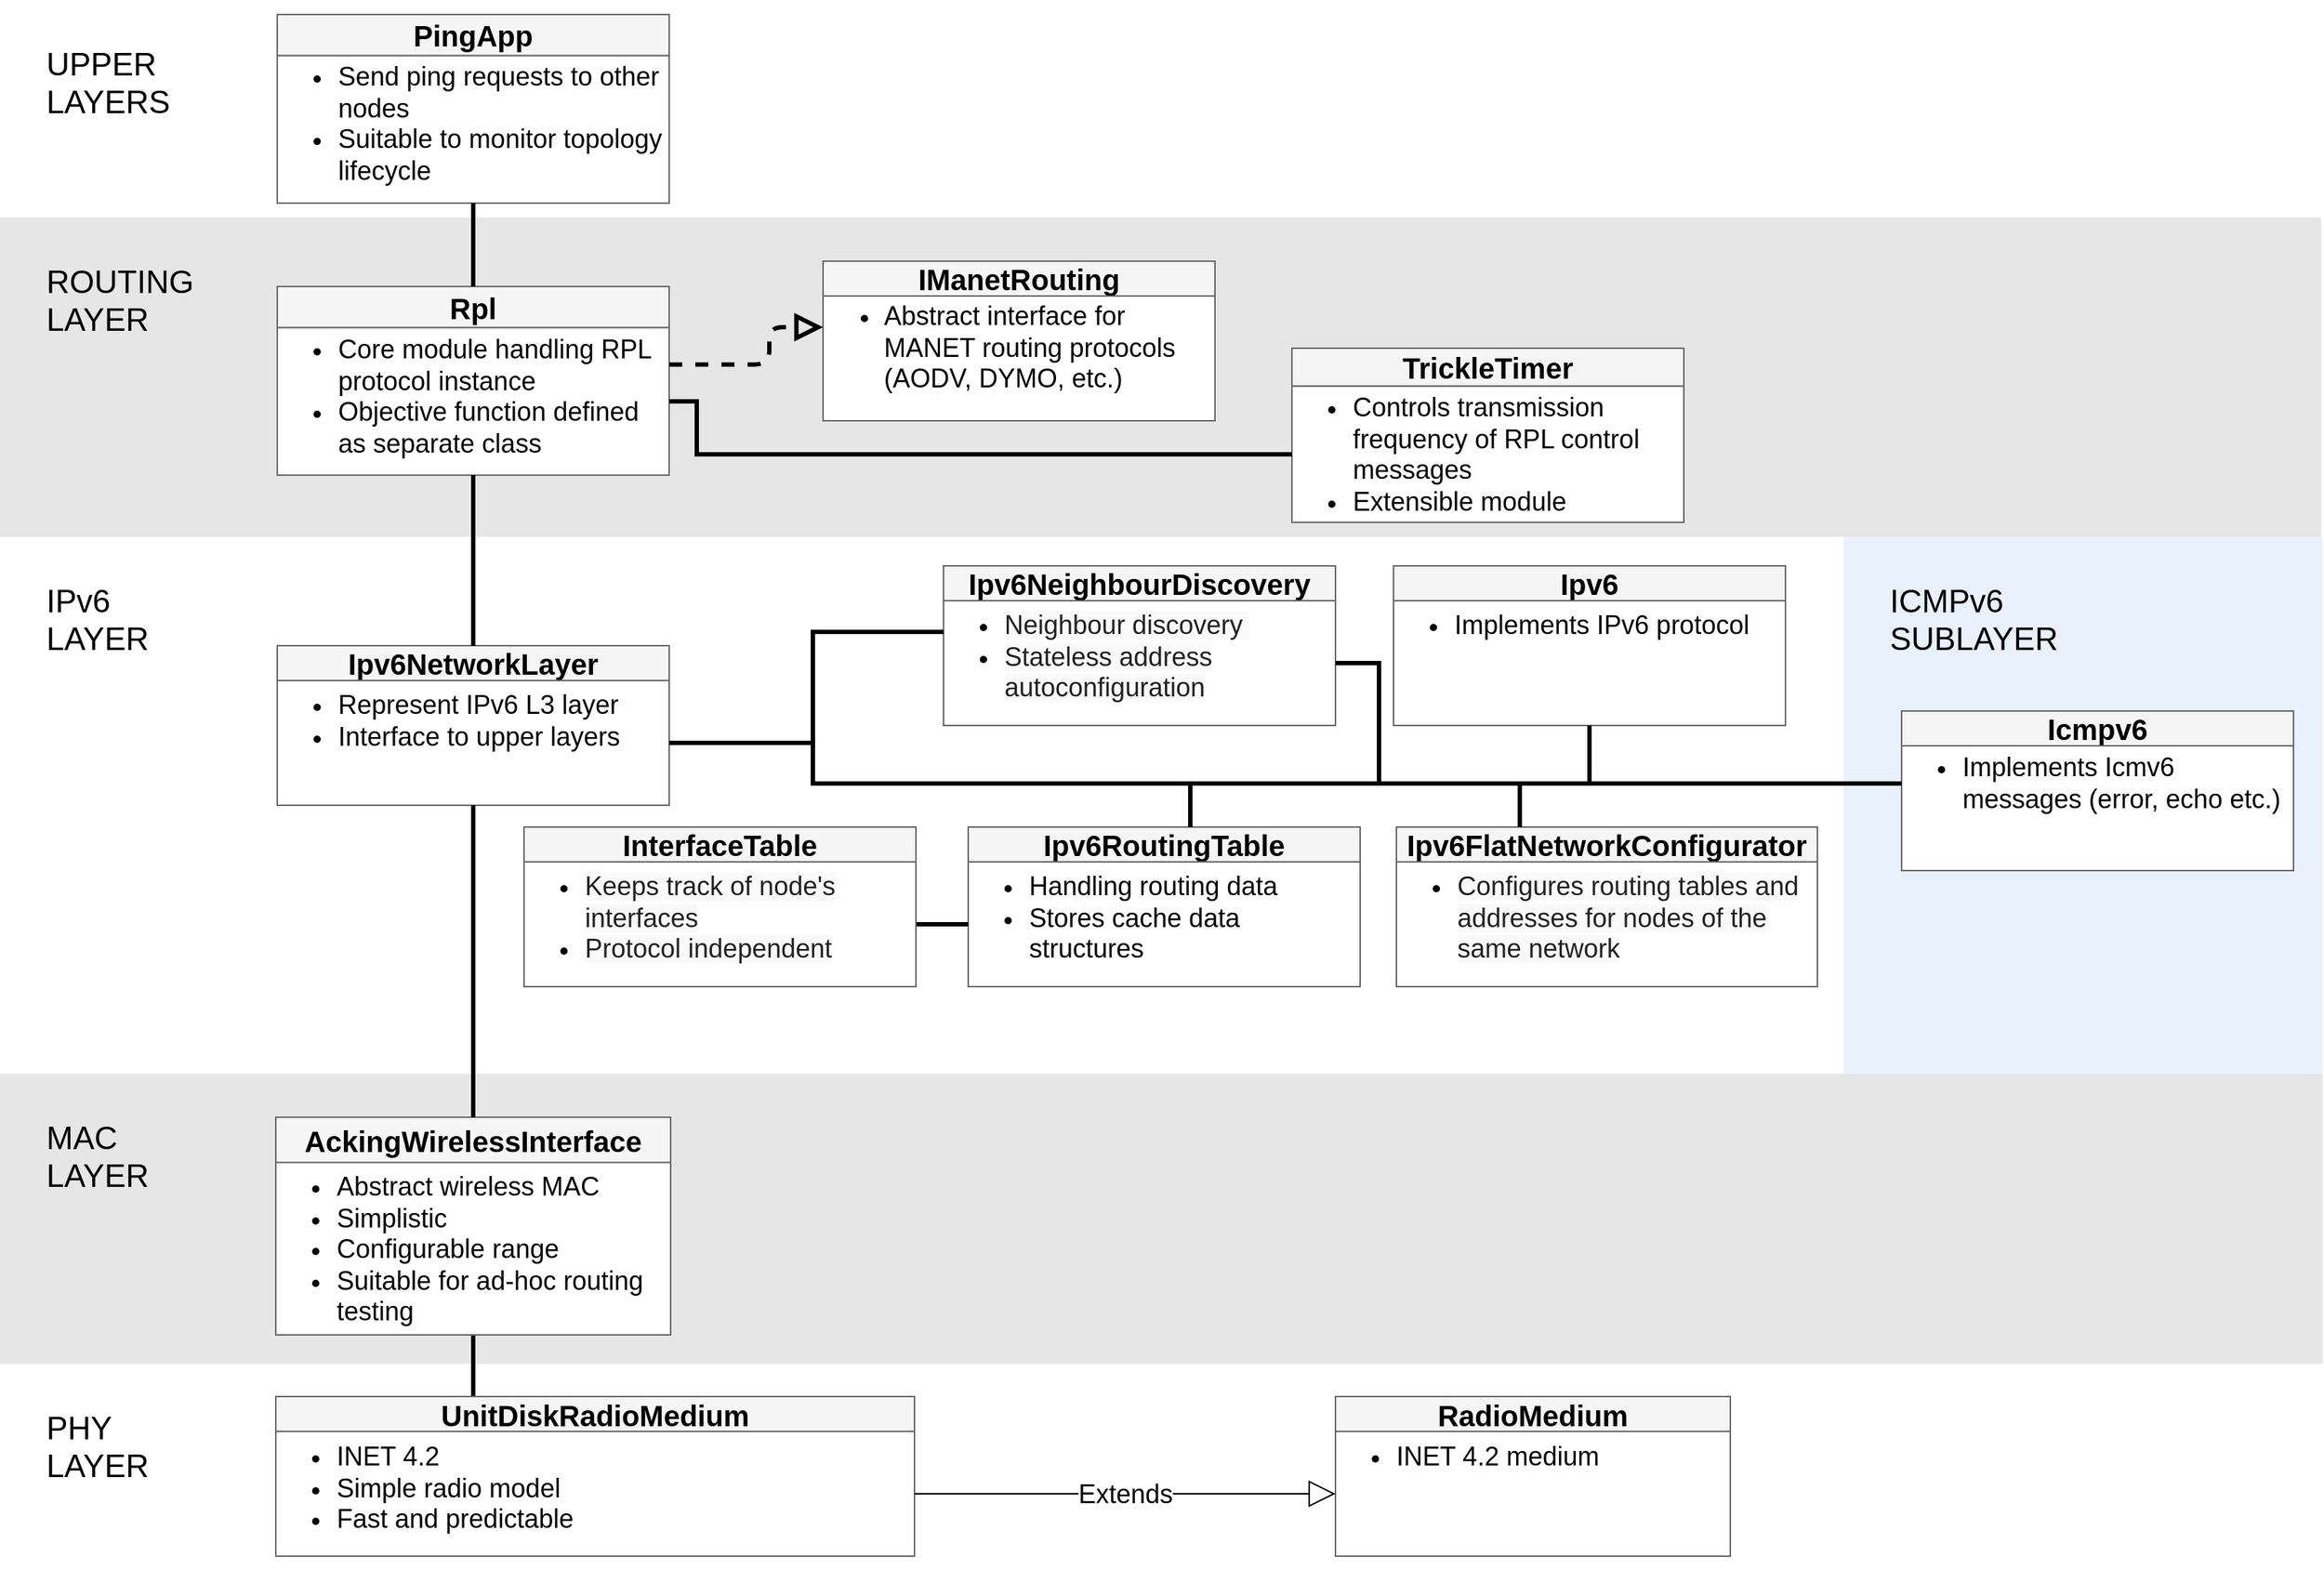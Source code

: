 <mxfile version="13.0.1" type="device"><diagram name="Page-1" id="90a13364-a465-7bf4-72fc-28e22215d7a0"><mxGraphModel dx="946" dy="1804" grid="1" gridSize="10" guides="1" tooltips="1" connect="1" arrows="1" fold="1" page="1" pageScale="1.5" pageWidth="1169" pageHeight="826" background="#ffffff" math="0" shadow="0"><root><mxCell id="0" style=";html=1;"/><mxCell id="1" style=";html=1;" parent="0"/><mxCell id="OLadPrqPhQXxhve6s7pa-9" value="&lt;font style=&quot;font-size: 22px&quot;&gt;PHY&lt;br&gt;LAYER&lt;br&gt;&lt;/font&gt;" style="rounded=0;whiteSpace=wrap;html=1;shadow=0;fillColor=#FFFFFF;fontSize=15;strokeColor=none;verticalAlign=top;align=left;spacingLeft=30;spacingTop=25;" parent="1" vertex="1"><mxGeometry x="40" y="-180" width="1600" height="150" as="geometry"/></mxCell><mxCell id="OLadPrqPhQXxhve6s7pa-7" value="MAC&lt;br&gt;LAYER" style="rounded=0;whiteSpace=wrap;html=1;shadow=0;fillColor=#E6E6E6;fontSize=22;strokeColor=none;verticalAlign=top;align=left;spacingLeft=30;spacingTop=25;" parent="1" vertex="1"><mxGeometry x="40" y="-380" width="1600" height="200" as="geometry"/></mxCell><mxCell id="OLadPrqPhQXxhve6s7pa-6" value="IPv6&lt;br&gt;LAYER" style="rounded=0;whiteSpace=wrap;html=1;shadow=0;fillColor=#FFFFFF;fontSize=22;strokeColor=none;verticalAlign=top;align=left;spacingLeft=30;spacingTop=25;" parent="1" vertex="1"><mxGeometry x="40" y="-750" width="1600" height="370" as="geometry"/></mxCell><mxCell id="OLadPrqPhQXxhve6s7pa-99" value="" style="group;shadow=0;" parent="1" vertex="1" connectable="0"><mxGeometry x="960" y="-157.5" width="272" height="110" as="geometry"/></mxCell><mxCell id="OLadPrqPhQXxhve6s7pa-100" value="RadioMedium" style="whiteSpace=wrap;html=1;shadow=0;fontSize=20;fillColor=#f5f5f5;strokeColor=#666666;fontStyle=1" parent="OLadPrqPhQXxhve6s7pa-99" vertex="1"><mxGeometry width="272" height="24" as="geometry"/></mxCell><mxCell id="OLadPrqPhQXxhve6s7pa-101" value="&lt;ul style=&quot;font-size: 18px;&quot;&gt;&lt;li style=&quot;font-size: 18px;&quot;&gt;INET 4.2 medium&lt;/li&gt;&lt;/ul&gt;" style="whiteSpace=wrap;html=1;shadow=0;fontSize=18;fillColor=#FFFFFF;strokeColor=#666666;align=left;verticalAlign=top;spacingTop=-18;" parent="OLadPrqPhQXxhve6s7pa-99" vertex="1"><mxGeometry y="24" width="272" height="86" as="geometry"/></mxCell><mxCell id="OLadPrqPhQXxhve6s7pa-119" style="edgeStyle=elbowEdgeStyle;rounded=0;html=1;startArrow=none;startFill=0;jettySize=auto;orthogonalLoop=1;fontSize=18;fillColor=#ffe6cc;strokeColor=#000000;strokeWidth=3;endArrow=none;endFill=0;entryX=0.25;entryY=0;entryDx=0;entryDy=0;exitX=0.5;exitY=1;exitDx=0;exitDy=0;" parent="1" source="OLadPrqPhQXxhve6s7pa-5" target="OLadPrqPhQXxhve6s7pa-13" edge="1"><mxGeometry relative="1" as="geometry"><mxPoint x="454.176" y="-204.559" as="sourcePoint"/><mxPoint x="669.471" y="-106.912" as="targetPoint"/><Array as="points"><mxPoint x="367" y="-114.5"/><mxPoint x="610" y="-125.5"/><mxPoint x="590" y="-214.5"/><mxPoint x="544" y="-219.5"/><mxPoint x="574" y="-209.5"/></Array></mxGeometry></mxCell><mxCell id="OLadPrqPhQXxhve6s7pa-35" value="" style="group" parent="1" vertex="1" connectable="0"><mxGeometry x="231" y="-675" width="270" height="110" as="geometry"/></mxCell><mxCell id="OLadPrqPhQXxhve6s7pa-36" value="Ipv6NetworkLayer" style="whiteSpace=wrap;html=1;shadow=0;fontSize=20;fillColor=#f5f5f5;strokeColor=#666666;fontStyle=1" parent="OLadPrqPhQXxhve6s7pa-35" vertex="1"><mxGeometry width="270" height="24" as="geometry"/></mxCell><mxCell id="OLadPrqPhQXxhve6s7pa-37" value="&lt;ul style=&quot;font-size: 18px;&quot;&gt;&lt;li style=&quot;font-size: 18px;&quot;&gt;Represent IPv6 L3 layer&lt;/li&gt;&lt;li style=&quot;font-size: 18px;&quot;&gt;Interface to upper layers&lt;/li&gt;&lt;/ul&gt;" style="whiteSpace=wrap;html=1;shadow=0;fontSize=18;fillColor=#FFFFFF;strokeColor=#666666;align=left;verticalAlign=top;spacingTop=-18;" parent="OLadPrqPhQXxhve6s7pa-35" vertex="1"><mxGeometry y="24" width="270" height="86" as="geometry"/></mxCell><mxCell id="OLadPrqPhQXxhve6s7pa-32" value="" style="group" parent="1" vertex="1" connectable="0"><mxGeometry x="690" y="-730" width="270" height="110" as="geometry"/></mxCell><mxCell id="OLadPrqPhQXxhve6s7pa-33" value="Ipv6NeighbourDiscovery" style="whiteSpace=wrap;html=1;shadow=0;fontSize=20;fillColor=#f5f5f5;strokeColor=#666666;fontStyle=1" parent="OLadPrqPhQXxhve6s7pa-32" vertex="1"><mxGeometry width="270" height="24" as="geometry"/></mxCell><mxCell id="OLadPrqPhQXxhve6s7pa-34" value="&lt;ul style=&quot;font-size: 18px&quot;&gt;&lt;li style=&quot;font-size: 18px&quot;&gt;&lt;span style=&quot;color: rgba(0 , 0 , 0 , 0.87) ; font-family: &amp;#34;helvetica&amp;#34; , &amp;#34;arial&amp;#34; , sans-serif ; background-color: rgb(250 , 250 , 250) ; font-size: 18px&quot;&gt;&lt;font style=&quot;font-size: 18px&quot;&gt;Neighbour discovery&amp;nbsp;&lt;/font&gt;&lt;/span&gt;&lt;/li&gt;&lt;li style=&quot;font-size: 18px&quot;&gt;&lt;span style=&quot;color: rgba(0 , 0 , 0 , 0.87) ; font-family: &amp;#34;helvetica&amp;#34; , &amp;#34;arial&amp;#34; , sans-serif ; background-color: rgb(250 , 250 , 250) ; font-size: 18px&quot;&gt;&lt;font style=&quot;font-size: 18px&quot;&gt;Stateless address autoconfiguration&lt;/font&gt;&lt;/span&gt;&lt;br style=&quot;font-size: 18px&quot;&gt;&lt;/li&gt;&lt;/ul&gt;" style="whiteSpace=wrap;html=1;shadow=0;fontSize=18;fillColor=#FFFFFF;strokeColor=#666666;align=left;verticalAlign=top;spacingTop=-18;" parent="OLadPrqPhQXxhve6s7pa-32" vertex="1"><mxGeometry y="24" width="270" height="86" as="geometry"/></mxCell><mxCell id="OLadPrqPhQXxhve6s7pa-3" value="" style="group;shadow=0;" parent="1" vertex="1" connectable="0"><mxGeometry x="230" y="-350" width="272" height="150" as="geometry"/></mxCell><mxCell id="OLadPrqPhQXxhve6s7pa-4" value="AckingWirelessInterface" style="whiteSpace=wrap;html=1;shadow=0;fontSize=20;fillColor=#f5f5f5;strokeColor=#666666;fontStyle=1" parent="OLadPrqPhQXxhve6s7pa-3" vertex="1"><mxGeometry width="272" height="31.418" as="geometry"/></mxCell><mxCell id="OLadPrqPhQXxhve6s7pa-5" value="&lt;ul style=&quot;font-size: 18px;&quot;&gt;&lt;li style=&quot;font-size: 18px;&quot;&gt;Abstract wireless MAC &amp;nbsp;&lt;/li&gt;&lt;li style=&quot;font-size: 18px;&quot;&gt;Simplistic&lt;/li&gt;&lt;li style=&quot;font-size: 18px;&quot;&gt;Configurable range&lt;/li&gt;&lt;li style=&quot;font-size: 18px;&quot;&gt;Suitable for ad-hoc routing testing&lt;/li&gt;&lt;/ul&gt;" style="whiteSpace=wrap;html=1;shadow=0;fontSize=18;fillColor=#FFFFFF;strokeColor=#666666;align=left;verticalAlign=top;spacingTop=-18;" parent="OLadPrqPhQXxhve6s7pa-3" vertex="1"><mxGeometry y="31.2" width="272" height="118.8" as="geometry"/></mxCell><mxCell id="OLadPrqPhQXxhve6s7pa-124" value="" style="group" parent="1" vertex="1" connectable="0"><mxGeometry x="230" y="-157.5" width="440" height="110" as="geometry"/></mxCell><mxCell id="OLadPrqPhQXxhve6s7pa-13" value="UnitDiskRadioMedium" style="whiteSpace=wrap;html=1;shadow=0;fontSize=20;fillColor=#f5f5f5;strokeColor=#666666;fontStyle=1" parent="OLadPrqPhQXxhve6s7pa-124" vertex="1"><mxGeometry width="440" height="24" as="geometry"/></mxCell><mxCell id="OLadPrqPhQXxhve6s7pa-14" value="&lt;ul style=&quot;font-size: 18px;&quot;&gt;&lt;li style=&quot;font-size: 18px;&quot;&gt;INET 4.2&lt;/li&gt;&lt;li style=&quot;font-size: 18px;&quot;&gt;Simple radio model&lt;/li&gt;&lt;li style=&quot;font-size: 18px;&quot;&gt;Fast and predictable&lt;/li&gt;&lt;/ul&gt;" style="whiteSpace=wrap;html=1;shadow=0;fontSize=18;fillColor=#FFFFFF;strokeColor=#666666;align=left;verticalAlign=top;spacingTop=-18;" parent="OLadPrqPhQXxhve6s7pa-124" vertex="1"><mxGeometry y="24" width="440" height="86" as="geometry"/></mxCell><mxCell id="OLadPrqPhQXxhve6s7pa-42" value="" style="group" parent="1" vertex="1" connectable="0"><mxGeometry x="726" y="-550" width="270" height="110" as="geometry"/></mxCell><mxCell id="OLadPrqPhQXxhve6s7pa-43" value="Ipv6RoutingTable" style="whiteSpace=wrap;html=1;shadow=0;fontSize=20;fillColor=#f5f5f5;strokeColor=#666666;fontStyle=1" parent="OLadPrqPhQXxhve6s7pa-42" vertex="1"><mxGeometry x="-19" width="270" height="24" as="geometry"/></mxCell><mxCell id="OLadPrqPhQXxhve6s7pa-44" value="&lt;ul style=&quot;font-size: 18px;&quot;&gt;&lt;li style=&quot;font-size: 18px;&quot;&gt;Handling routing data&lt;/li&gt;&lt;li style=&quot;font-size: 18px;&quot;&gt;Stores cache data structures&lt;/li&gt;&lt;/ul&gt;" style="whiteSpace=wrap;html=1;shadow=0;fontSize=18;fillColor=#FFFFFF;strokeColor=#666666;align=left;verticalAlign=top;spacingTop=-18;" parent="OLadPrqPhQXxhve6s7pa-42" vertex="1"><mxGeometry x="-19" y="24" width="270" height="86" as="geometry"/></mxCell><mxCell id="OLadPrqPhQXxhve6s7pa-126" value="UPPER &lt;br&gt;LAYERS" style="rounded=0;whiteSpace=wrap;html=1;shadow=0;fontSize=22;verticalAlign=top;align=left;spacingLeft=30;spacingTop=25;strokeColor=none;" parent="1" vertex="1"><mxGeometry x="40" y="-1120" width="1599" height="150" as="geometry"/></mxCell><mxCell id="_gzeXtubCOYpvF4HoSIm-1" value="&lt;font style=&quot;font-size: 18px&quot;&gt;Extends&lt;/font&gt;" style="endArrow=block;endSize=16;endFill=0;html=1;entryX=0;entryY=0.5;entryDx=0;entryDy=0;exitX=1;exitY=0.5;exitDx=0;exitDy=0;" parent="1" source="OLadPrqPhQXxhve6s7pa-14" target="OLadPrqPhQXxhve6s7pa-101" edge="1"><mxGeometry width="160" relative="1" as="geometry"><mxPoint x="740" y="-140" as="sourcePoint"/><mxPoint x="900" y="-140" as="targetPoint"/></mxGeometry></mxCell><mxCell id="Z_tirlLJIyWMlxnl8k_L-1" style="edgeStyle=orthogonalEdgeStyle;rounded=0;orthogonalLoop=1;jettySize=auto;html=1;exitX=0.5;exitY=0;exitDx=0;exitDy=0;endArrow=none;endFill=0;strokeWidth=3;" parent="1" source="OLadPrqPhQXxhve6s7pa-4" target="OLadPrqPhQXxhve6s7pa-37" edge="1"><mxGeometry relative="1" as="geometry"/></mxCell><mxCell id="Z_tirlLJIyWMlxnl8k_L-4" value="" style="group" parent="1" vertex="1" connectable="0"><mxGeometry x="1002" y="-550" width="290" height="110" as="geometry"/></mxCell><mxCell id="Z_tirlLJIyWMlxnl8k_L-5" value="Ipv6FlatNetworkConfigurator" style="whiteSpace=wrap;html=1;shadow=0;fontSize=20;fillColor=#f5f5f5;strokeColor=#666666;fontStyle=1" parent="Z_tirlLJIyWMlxnl8k_L-4" vertex="1"><mxGeometry width="290" height="24" as="geometry"/></mxCell><mxCell id="Z_tirlLJIyWMlxnl8k_L-6" value="&lt;ul style=&quot;font-size: 18px;&quot;&gt;&lt;li style=&quot;font-size: 18px;&quot;&gt;&lt;font face=&quot;helvetica, arial, sans-serif&quot; style=&quot;font-size: 18px;&quot;&gt;&lt;span style=&quot;color: rgba(0, 0, 0, 0.87); font-size: 18px; background-color: rgb(250, 250, 250);&quot;&gt;Configures routing tables and addresses for nodes of the same network&lt;/span&gt;&lt;/font&gt;&lt;/li&gt;&lt;/ul&gt;" style="whiteSpace=wrap;html=1;shadow=0;fontSize=18;fillColor=#FFFFFF;strokeColor=#666666;align=left;verticalAlign=top;spacingTop=-18;" parent="Z_tirlLJIyWMlxnl8k_L-4" vertex="1"><mxGeometry y="24" width="290" height="86" as="geometry"/></mxCell><mxCell id="Z_tirlLJIyWMlxnl8k_L-9" value="ICMPv6&lt;br&gt;SUBLAYER" style="rounded=0;whiteSpace=wrap;html=1;shadow=0;fontSize=22;verticalAlign=top;align=left;spacingLeft=30;spacingTop=25;strokeColor=none;fillColor=#dae8fc;opacity=60;" parent="1" vertex="1"><mxGeometry x="1310" y="-750" width="330" height="370" as="geometry"/></mxCell><mxCell id="Z_tirlLJIyWMlxnl8k_L-10" value="" style="group" parent="1" vertex="1" connectable="0"><mxGeometry x="1000" y="-730" width="270" height="110" as="geometry"/></mxCell><mxCell id="Z_tirlLJIyWMlxnl8k_L-11" value="Ipv6" style="whiteSpace=wrap;html=1;shadow=0;fontSize=20;fillColor=#f5f5f5;strokeColor=#666666;fontStyle=1" parent="Z_tirlLJIyWMlxnl8k_L-10" vertex="1"><mxGeometry width="270" height="24" as="geometry"/></mxCell><mxCell id="Z_tirlLJIyWMlxnl8k_L-12" value="&lt;ul style=&quot;font-size: 18px;&quot;&gt;&lt;li style=&quot;font-size: 18px;&quot;&gt;Implements IPv6 protocol&lt;/li&gt;&lt;/ul&gt;" style="whiteSpace=wrap;html=1;shadow=0;fontSize=18;fillColor=#FFFFFF;strokeColor=#666666;align=left;verticalAlign=top;spacingTop=-18;" parent="Z_tirlLJIyWMlxnl8k_L-10" vertex="1"><mxGeometry y="24" width="270" height="86" as="geometry"/></mxCell><mxCell id="Z_tirlLJIyWMlxnl8k_L-15" value="" style="group;fontSize=20;spacingTop=-20;" parent="1" vertex="1" connectable="0"><mxGeometry x="1350" y="-630" width="270" height="110" as="geometry"/></mxCell><mxCell id="Z_tirlLJIyWMlxnl8k_L-16" value="Icmpv6" style="whiteSpace=wrap;html=1;shadow=0;fontSize=20;fillColor=#f5f5f5;strokeColor=#666666;fontStyle=1" parent="Z_tirlLJIyWMlxnl8k_L-15" vertex="1"><mxGeometry width="270" height="24" as="geometry"/></mxCell><mxCell id="Z_tirlLJIyWMlxnl8k_L-17" value="&lt;ul style=&quot;font-size: 18px;&quot;&gt;&lt;li style=&quot;font-size: 18px;&quot;&gt;&lt;font style=&quot;font-size: 18px;&quot;&gt;Implements Icmv6 messages (error, echo etc.)&lt;/font&gt;&lt;/li&gt;&lt;/ul&gt;" style="whiteSpace=wrap;html=1;shadow=0;fontSize=18;fillColor=#FFFFFF;strokeColor=#666666;align=left;verticalAlign=top;spacingTop=-20;" parent="Z_tirlLJIyWMlxnl8k_L-15" vertex="1"><mxGeometry y="24" width="270" height="86" as="geometry"/></mxCell><mxCell id="Z_tirlLJIyWMlxnl8k_L-18" style="edgeStyle=orthogonalEdgeStyle;rounded=0;orthogonalLoop=1;jettySize=auto;html=1;exitX=1;exitY=0.5;exitDx=0;exitDy=0;entryX=0;entryY=0.25;entryDx=0;entryDy=0;endArrow=none;endFill=0;strokeWidth=3;" parent="1" source="OLadPrqPhQXxhve6s7pa-37" target="OLadPrqPhQXxhve6s7pa-34" edge="1"><mxGeometry relative="1" as="geometry"><Array as="points"><mxPoint x="600" y="-608"/><mxPoint x="600" y="-685"/></Array></mxGeometry></mxCell><mxCell id="Z_tirlLJIyWMlxnl8k_L-20" style="edgeStyle=orthogonalEdgeStyle;rounded=0;orthogonalLoop=1;jettySize=auto;html=1;exitX=0.5;exitY=1;exitDx=0;exitDy=0;entryX=1;entryY=0.5;entryDx=0;entryDy=0;endArrow=none;endFill=0;strokeWidth=3;" parent="1" source="Z_tirlLJIyWMlxnl8k_L-12" target="OLadPrqPhQXxhve6s7pa-37" edge="1"><mxGeometry relative="1" as="geometry"><Array as="points"><mxPoint x="1135" y="-580"/><mxPoint x="600" y="-580"/><mxPoint x="600" y="-608"/></Array></mxGeometry></mxCell><mxCell id="Z_tirlLJIyWMlxnl8k_L-23" value="ROUTING&lt;br&gt;LAYER" style="rounded=0;whiteSpace=wrap;html=1;shadow=0;fillColor=#E6E6E6;fontSize=22;strokeColor=none;verticalAlign=top;align=left;spacingLeft=30;spacingTop=25;" parent="1" vertex="1"><mxGeometry x="40" y="-970" width="1599" height="220" as="geometry"/></mxCell><mxCell id="Z_tirlLJIyWMlxnl8k_L-24" value="" style="group" parent="1" vertex="1" connectable="0"><mxGeometry x="231" y="-1110" width="270" height="130" as="geometry"/></mxCell><mxCell id="Z_tirlLJIyWMlxnl8k_L-25" value="PingApp" style="whiteSpace=wrap;html=1;shadow=0;fontSize=20;fillColor=#f5f5f5;strokeColor=#666666;fontStyle=1" parent="Z_tirlLJIyWMlxnl8k_L-24" vertex="1"><mxGeometry width="270" height="28.364" as="geometry"/></mxCell><mxCell id="Z_tirlLJIyWMlxnl8k_L-26" value="&lt;ul style=&quot;font-size: 18px;&quot;&gt;&lt;li style=&quot;font-size: 18px;&quot;&gt;Send ping requests to other nodes&lt;/li&gt;&lt;li style=&quot;font-size: 18px;&quot;&gt;Suitable to monitor topology lifecycle&amp;nbsp;&lt;/li&gt;&lt;/ul&gt;" style="whiteSpace=wrap;html=1;shadow=0;fontSize=18;fillColor=#FFFFFF;strokeColor=#666666;align=left;verticalAlign=top;spacingTop=-20;" parent="Z_tirlLJIyWMlxnl8k_L-24" vertex="1"><mxGeometry y="28.364" width="270" height="101.636" as="geometry"/></mxCell><mxCell id="Z_tirlLJIyWMlxnl8k_L-27" value="" style="group;spacingTop=-12;" parent="1" vertex="1" connectable="0"><mxGeometry x="231" y="-880" width="270" height="130" as="geometry"/></mxCell><mxCell id="Z_tirlLJIyWMlxnl8k_L-28" value="Rpl" style="whiteSpace=wrap;html=1;shadow=0;fontSize=20;fillColor=#f5f5f5;strokeColor=#666666;fontStyle=1" parent="Z_tirlLJIyWMlxnl8k_L-27" vertex="1"><mxGeometry y="-42.545" width="270" height="28.364" as="geometry"/></mxCell><mxCell id="Z_tirlLJIyWMlxnl8k_L-29" value="&lt;ul style=&quot;font-size: 18px&quot;&gt;&lt;li&gt;Core module handling RPL protocol instance&lt;/li&gt;&lt;li&gt;Objective function defined as separate class&lt;/li&gt;&lt;/ul&gt;" style="whiteSpace=wrap;html=1;shadow=0;fontSize=20;fillColor=#FFFFFF;strokeColor=#666666;align=left;verticalAlign=top;spacingTop=-20;" parent="Z_tirlLJIyWMlxnl8k_L-27" vertex="1"><mxGeometry y="-14.182" width="270" height="101.636" as="geometry"/></mxCell><mxCell id="Z_tirlLJIyWMlxnl8k_L-30" value="InterfaceTable" style="whiteSpace=wrap;html=1;shadow=0;fontSize=20;fillColor=#f5f5f5;strokeColor=#666666;fontStyle=1" parent="1" vertex="1"><mxGeometry x="401" y="-550" width="270" height="24" as="geometry"/></mxCell><mxCell id="Z_tirlLJIyWMlxnl8k_L-32" style="edgeStyle=orthogonalEdgeStyle;rounded=0;orthogonalLoop=1;jettySize=auto;html=1;exitX=1;exitY=0.5;exitDx=0;exitDy=0;entryX=0;entryY=0.5;entryDx=0;entryDy=0;endArrow=none;endFill=0;strokeWidth=3;" parent="1" source="Z_tirlLJIyWMlxnl8k_L-31" target="OLadPrqPhQXxhve6s7pa-44" edge="1"><mxGeometry relative="1" as="geometry"/></mxCell><mxCell id="Z_tirlLJIyWMlxnl8k_L-31" value="&lt;ul style=&quot;font-size: 18px;&quot;&gt;&lt;li style=&quot;font-size: 18px;&quot;&gt;&lt;font face=&quot;helvetica, arial, sans-serif&quot; style=&quot;font-size: 18px;&quot;&gt;&lt;span style=&quot;color: rgba(0, 0, 0, 0.87); font-size: 18px; background-color: rgb(250, 250, 250);&quot;&gt;Keeps track of node's interfaces&lt;/span&gt;&lt;/font&gt;&lt;/li&gt;&lt;li style=&quot;font-size: 18px;&quot;&gt;&lt;font face=&quot;helvetica, arial, sans-serif&quot; style=&quot;font-size: 18px;&quot;&gt;&lt;span style=&quot;background-color: rgb(250, 250, 250); font-size: 18px;&quot;&gt;&lt;span style=&quot;color: rgba(0, 0, 0, 0.87); font-size: 18px;&quot;&gt;Protocol independent&lt;/span&gt;&lt;/span&gt;&lt;/font&gt;&lt;/li&gt;&lt;/ul&gt;" style="whiteSpace=wrap;html=1;shadow=0;fontSize=18;fillColor=#FFFFFF;strokeColor=#666666;align=left;verticalAlign=top;spacingTop=-18;" parent="1" vertex="1"><mxGeometry x="401" y="-526" width="270" height="86" as="geometry"/></mxCell><mxCell id="Z_tirlLJIyWMlxnl8k_L-43" style="edgeStyle=orthogonalEdgeStyle;rounded=0;orthogonalLoop=1;jettySize=auto;html=1;entryX=1;entryY=0.5;entryDx=0;entryDy=0;endArrow=none;endFill=0;strokeWidth=3;" parent="1" target="OLadPrqPhQXxhve6s7pa-34" edge="1"><mxGeometry relative="1" as="geometry"><mxPoint x="1350" y="-580" as="sourcePoint"/><Array as="points"><mxPoint x="1350" y="-580"/><mxPoint x="990" y="-580"/><mxPoint x="990" y="-663"/></Array></mxGeometry></mxCell><mxCell id="Z_tirlLJIyWMlxnl8k_L-45" style="edgeStyle=orthogonalEdgeStyle;rounded=0;orthogonalLoop=1;jettySize=auto;html=1;endArrow=none;endFill=0;strokeWidth=3;" parent="1" edge="1"><mxGeometry relative="1" as="geometry"><mxPoint x="865" y="-580" as="targetPoint"/><mxPoint x="860" y="-550" as="sourcePoint"/><Array as="points"><mxPoint x="860" y="-550"/><mxPoint x="860" y="-580"/></Array></mxGeometry></mxCell><mxCell id="Z_tirlLJIyWMlxnl8k_L-46" style="edgeStyle=orthogonalEdgeStyle;rounded=0;orthogonalLoop=1;jettySize=auto;html=1;endArrow=none;endFill=0;strokeWidth=3;" parent="1" edge="1"><mxGeometry relative="1" as="geometry"><mxPoint x="1087" y="-580" as="targetPoint"/><mxPoint x="1087" y="-550" as="sourcePoint"/></mxGeometry></mxCell><mxCell id="Z_tirlLJIyWMlxnl8k_L-50" value="" style="group" parent="1" vertex="1" connectable="0"><mxGeometry x="930" y="-880" width="270" height="120" as="geometry"/></mxCell><mxCell id="Z_tirlLJIyWMlxnl8k_L-51" value="TrickleTimer" style="whiteSpace=wrap;html=1;shadow=0;fontSize=20;fillColor=#f5f5f5;strokeColor=#666666;fontStyle=1" parent="Z_tirlLJIyWMlxnl8k_L-50" vertex="1"><mxGeometry width="270" height="26.182" as="geometry"/></mxCell><mxCell id="Z_tirlLJIyWMlxnl8k_L-52" value="&lt;ul style=&quot;font-size: 18px;&quot;&gt;&lt;li style=&quot;font-size: 18px;&quot;&gt;Controls transmission frequency of RPL control messages&lt;/li&gt;&lt;li style=&quot;font-size: 18px;&quot;&gt;Extensible module&lt;/li&gt;&lt;/ul&gt;" style="whiteSpace=wrap;html=1;shadow=0;fontSize=18;fillColor=#FFFFFF;strokeColor=#666666;align=left;verticalAlign=top;spacingTop=-20;" parent="Z_tirlLJIyWMlxnl8k_L-50" vertex="1"><mxGeometry y="26.182" width="270" height="93.818" as="geometry"/></mxCell><mxCell id="Z_tirlLJIyWMlxnl8k_L-53" style="edgeStyle=orthogonalEdgeStyle;rounded=0;orthogonalLoop=1;jettySize=auto;html=1;exitX=0;exitY=0.5;exitDx=0;exitDy=0;entryX=1;entryY=0.5;entryDx=0;entryDy=0;endArrow=none;endFill=0;strokeWidth=3;" parent="1" source="Z_tirlLJIyWMlxnl8k_L-52" target="Z_tirlLJIyWMlxnl8k_L-29" edge="1"><mxGeometry relative="1" as="geometry"><Array as="points"><mxPoint x="520" y="-807"/><mxPoint x="520" y="-843"/></Array></mxGeometry></mxCell><mxCell id="Z_tirlLJIyWMlxnl8k_L-55" value="IManetRouting" style="whiteSpace=wrap;html=1;shadow=0;fontSize=20;fillColor=#f5f5f5;strokeColor=#666666;fontStyle=1" parent="1" vertex="1"><mxGeometry x="607" y="-940" width="270" height="24" as="geometry"/></mxCell><mxCell id="Z_tirlLJIyWMlxnl8k_L-56" value="&lt;ul&gt;&lt;li&gt;&lt;font style=&quot;font-size: 18px&quot;&gt;Abstract interface for MANET routing protocols (AODV, DYMO, etc.)&lt;/font&gt;&lt;/li&gt;&lt;/ul&gt;" style="whiteSpace=wrap;html=1;shadow=0;fontSize=15;fillColor=#FFFFFF;strokeColor=#666666;align=left;verticalAlign=top;spacingTop=-18;" parent="1" vertex="1"><mxGeometry x="607" y="-916" width="270" height="86" as="geometry"/></mxCell><mxCell id="Z_tirlLJIyWMlxnl8k_L-61" value="" style="endArrow=block;dashed=1;endFill=0;endSize=12;html=1;strokeWidth=3;exitX=1;exitY=0.25;exitDx=0;exitDy=0;entryX=0;entryY=0.25;entryDx=0;entryDy=0;edgeStyle=orthogonalEdgeStyle;" parent="1" source="Z_tirlLJIyWMlxnl8k_L-29" target="Z_tirlLJIyWMlxnl8k_L-56" edge="1"><mxGeometry width="160" relative="1" as="geometry"><mxPoint x="550" y="-910" as="sourcePoint"/><mxPoint x="710" y="-910" as="targetPoint"/><Array as="points"><mxPoint x="570" y="-869"/><mxPoint x="570" y="-895"/></Array></mxGeometry></mxCell><mxCell id="Z_tirlLJIyWMlxnl8k_L-62" style="edgeStyle=orthogonalEdgeStyle;rounded=0;orthogonalLoop=1;jettySize=auto;html=1;exitX=0.5;exitY=0;exitDx=0;exitDy=0;entryX=0.5;entryY=1;entryDx=0;entryDy=0;endArrow=none;endFill=0;strokeWidth=3;" parent="1" source="OLadPrqPhQXxhve6s7pa-36" target="Z_tirlLJIyWMlxnl8k_L-29" edge="1"><mxGeometry relative="1" as="geometry"/></mxCell><mxCell id="Z_tirlLJIyWMlxnl8k_L-63" style="edgeStyle=orthogonalEdgeStyle;rounded=0;orthogonalLoop=1;jettySize=auto;html=1;exitX=0.5;exitY=0;exitDx=0;exitDy=0;endArrow=none;endFill=0;strokeWidth=3;fontSize=18;" parent="1" source="Z_tirlLJIyWMlxnl8k_L-28" target="Z_tirlLJIyWMlxnl8k_L-26" edge="1"><mxGeometry relative="1" as="geometry"/></mxCell></root></mxGraphModel></diagram></mxfile>